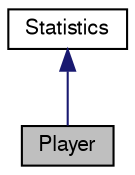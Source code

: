 digraph "Player"
{
 // LATEX_PDF_SIZE
  edge [fontname="FreeSans",fontsize="10",labelfontname="FreeSans",labelfontsize="10"];
  node [fontname="FreeSans",fontsize="10",shape=record];
  Node1 [label="Player",height=0.2,width=0.4,color="black", fillcolor="grey75", style="filled", fontcolor="black",tooltip="Esta clase extiende la funcionalidad de Statistics para comprender los rankings en el circuito."];
  Node2 -> Node1 [dir="back",color="midnightblue",fontsize="10",style="solid"];
  Node2 [label="Statistics",height=0.2,width=0.4,color="black", fillcolor="white", style="filled",URL="$class_statistics.html",tooltip="Contiene las estadísticas de un jugador."];
}
